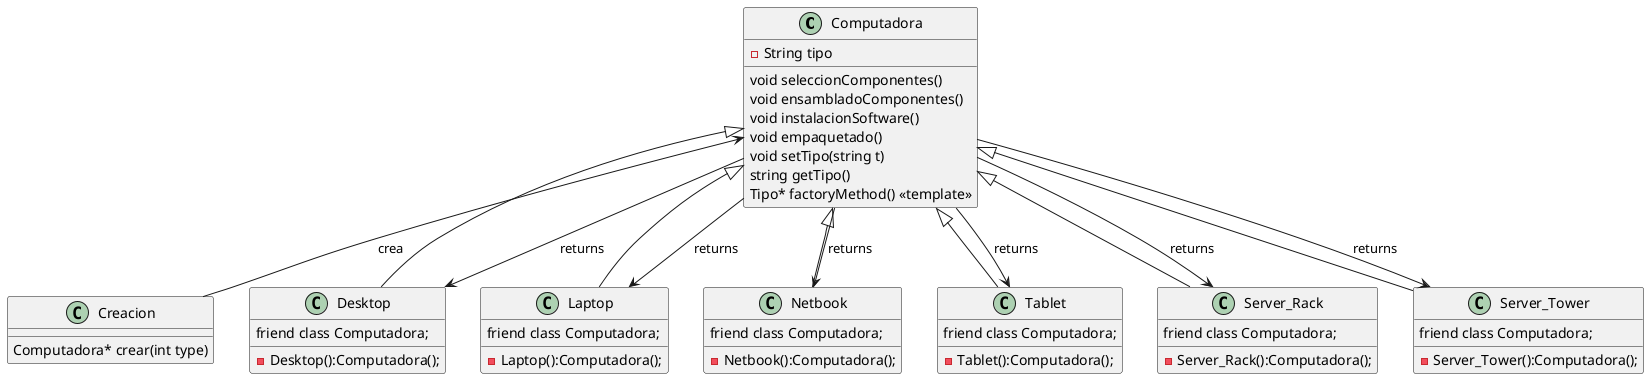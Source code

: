 @startuml

  Class Computadora{
    - String tipo

    void seleccionComponentes()
    void ensambladoComponentes()
    void instalacionSoftware()
    void empaquetado()
    void setTipo(string t)
    string getTipo()
    Tipo* factoryMethod() <<template>>

  }
  Class Creacion{
    Computadora* crear(int type)
  }
  Class Desktop{
    friend class Computadora;
    - Desktop():Computadora();
  }
  Class Laptop{
    friend class Computadora;
    - Laptop():Computadora();
  }
  Class Netbook{
    friend class Computadora;
    - Netbook():Computadora();
  }
  Class Tablet{
    friend class Computadora;
    - Tablet():Computadora();
  }
  Class Server_Rack{
    friend class Computadora;
    - Server_Rack():Computadora();
  }
  Class Server_Tower{
    friend class Computadora;
    - Server_Tower():Computadora();
  }

  Computadora <|-- Desktop
  Computadora --> Desktop :returns
  Computadora <|-- Laptop
  Computadora --> Laptop :returns
  Computadora <|-- Netbook
  Computadora --> Netbook :returns
  Computadora <|-- Tablet
  Computadora --> Tablet :returns
  Computadora <|-- Server_Rack
  Computadora --> Server_Rack :returns
  Computadora <|-- Server_Tower
  Computadora --> Server_Tower :returns
  Computadora <-- Creacion :crea

@enduml
